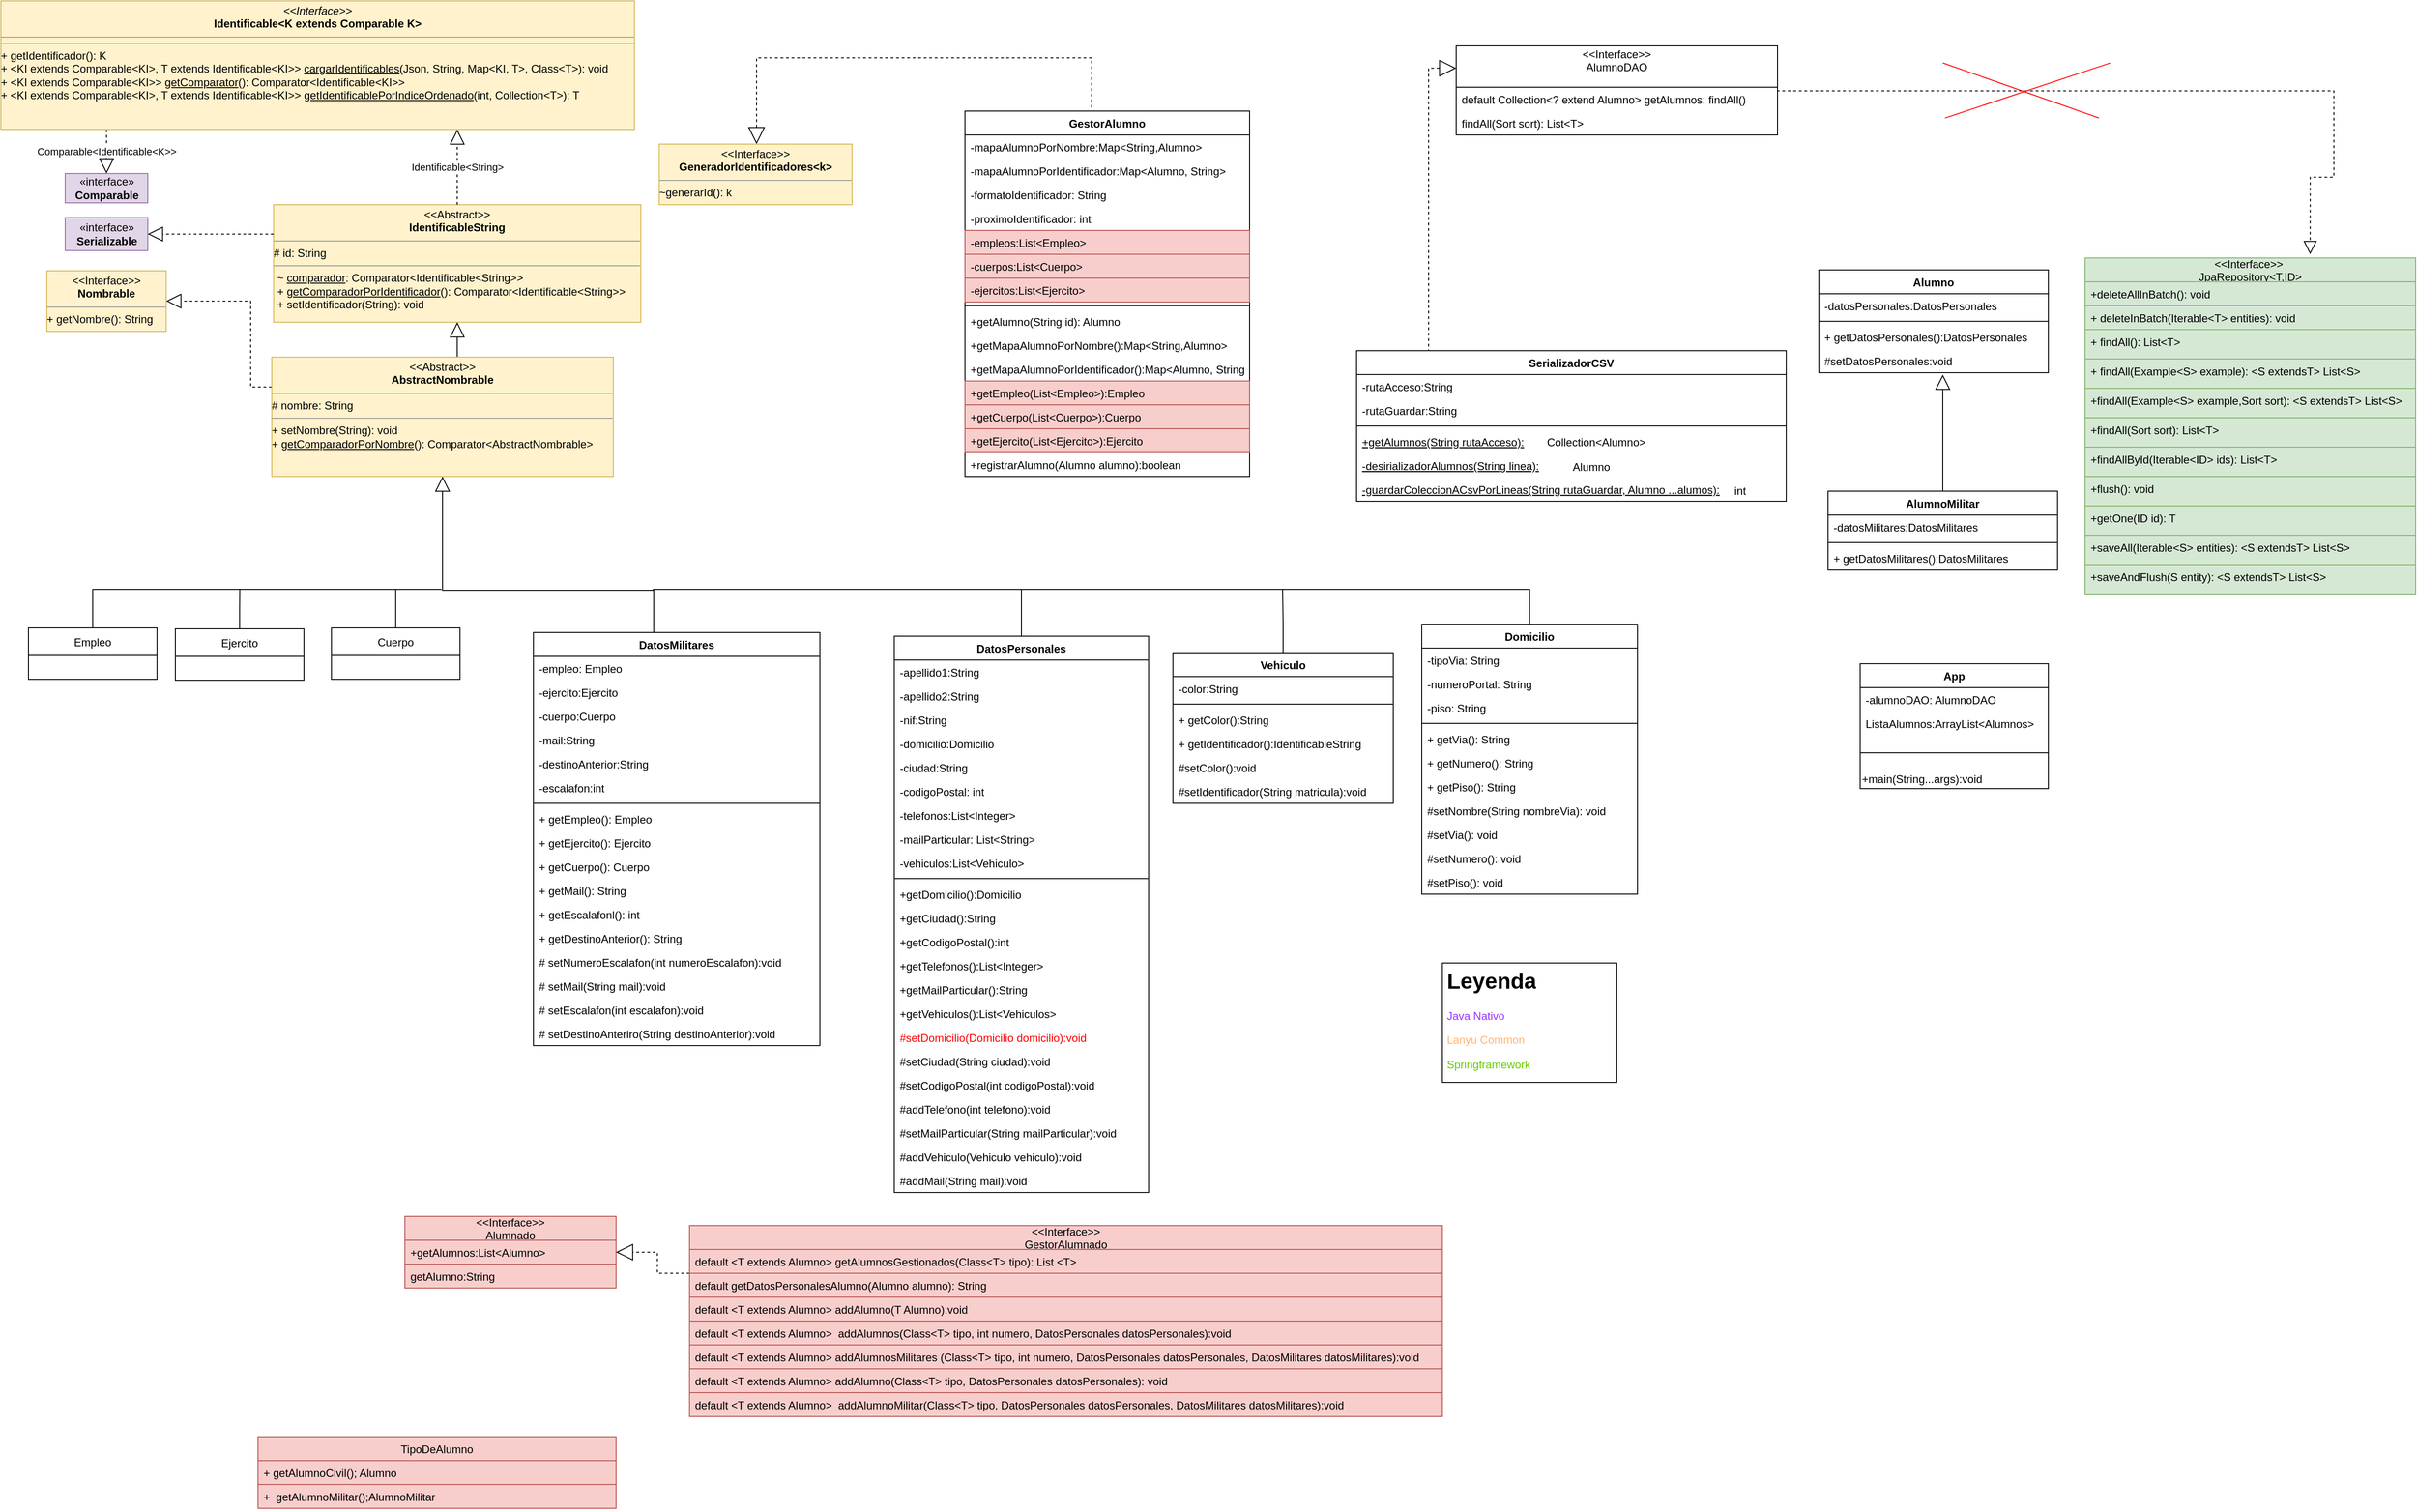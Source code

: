 <mxfile version="10.6.9" type="github"><diagram name="Page-1" id="c4acf3e9-155e-7222-9cf6-157b1a14988f"><mxGraphModel dx="2335" dy="1430" grid="1" gridSize="10" guides="1" tooltips="1" connect="1" arrows="1" fold="1" page="1" pageScale="1" pageWidth="827" pageHeight="1169" background="#ffffff" math="0" shadow="0"><root><mxCell id="0"/><mxCell id="1" parent="0"/><mxCell id="4" value="&lt;p style=&quot;margin: 0px ; margin-top: 4px ; text-align: center&quot;&gt;&amp;lt;&amp;lt;Abstract&amp;gt;&amp;gt;&lt;/p&gt;&lt;div align=&quot;center&quot;&gt;&lt;b&gt;IdentificableString&lt;/b&gt;&lt;/div&gt;&lt;hr size=&quot;1&quot;&gt;# id: String&lt;br&gt;&lt;hr size=&quot;1&quot;&gt;&lt;p style=&quot;margin: 0px ; margin-left: 4px&quot;&gt;~ &lt;u&gt;comparador&lt;/u&gt;: Comparator&amp;lt;Identificable&amp;lt;String&amp;gt;&amp;gt;&lt;/p&gt;&lt;p style=&quot;margin: 0px ; margin-left: 4px&quot;&gt;+ &lt;u&gt;getComparadorPorIdentificador&lt;/u&gt;(): Comparator&amp;lt;Identificable&amp;lt;String&amp;gt;&amp;gt;&lt;/p&gt;&lt;p style=&quot;margin: 0px ; margin-left: 4px&quot;&gt;+ setIdentificador(String): void&lt;br&gt; &lt;/p&gt;" style="verticalAlign=top;align=left;overflow=fill;fontSize=12;fontFamily=Helvetica;html=1;fillColor=#fff2cc;strokeColor=#d6b656;" parent="1" vertex="1"><mxGeometry x="-223" y="298" width="400" height="128" as="geometry"/></mxCell><mxCell id="5" value="«interface»&lt;br&gt;&lt;b&gt;Serializable&lt;/b&gt;" style="html=1;fillColor=#e1d5e7;strokeColor=#9673a6;" parent="1" vertex="1"><mxGeometry x="-450" y="312" width="90" height="36" as="geometry"/></mxCell><mxCell id="6" value="" style="endArrow=block;html=1;exitX=0;exitY=0.25;entryX=1;entryY=0.5;endFill=0;strokeWidth=1;endSize=14;dashed=1;" parent="1" source="4" target="5" edge="1"><mxGeometry width="50" height="50" relative="1" as="geometry"><mxPoint x="-197" y="330" as="sourcePoint"/><mxPoint x="-578" y="1132" as="targetPoint"/></mxGeometry></mxCell><mxCell id="9" value="«interface»&lt;br&gt;&lt;b&gt;Comparable&lt;/b&gt;" style="html=1;fillColor=#e1d5e7;strokeColor=#9673a6;" parent="1" vertex="1"><mxGeometry x="-450" y="264" width="90" height="32" as="geometry"/></mxCell><mxCell id="12" value="Comparable&amp;lt;Identificable&amp;lt;K&amp;gt;&amp;gt;" style="endArrow=block;html=1;entryX=0.5;entryY=0;endFill=0;strokeWidth=1;endSize=14;dashed=1;" parent="1" target="9" edge="1"><mxGeometry width="50" height="50" relative="1" as="geometry"><mxPoint x="-405" y="216" as="sourcePoint"/><mxPoint x="62" y="606" as="targetPoint"/></mxGeometry></mxCell><mxCell id="13" value="Identificable&amp;lt;String&amp;gt;" style="endArrow=block;html=1;exitX=0.5;exitY=0;endFill=0;strokeWidth=1;endSize=14;dashed=1;" parent="1" source="4" edge="1"><mxGeometry width="50" height="50" relative="1" as="geometry"><mxPoint x="47" y="926" as="sourcePoint"/><mxPoint x="-23" y="216" as="targetPoint"/></mxGeometry></mxCell><mxCell id="22" value="&lt;p style=&quot;margin: 0px ; margin-top: 4px ; text-align: center&quot;&gt;&lt;i&gt;&amp;lt;&amp;lt;Interface&amp;gt;&amp;gt;&lt;/i&gt;&lt;br&gt;&lt;b&gt;Identificable&amp;lt;K extends Comparable K&amp;gt;&lt;/b&gt;&lt;/p&gt;&lt;hr size=&quot;1&quot;&gt;&lt;hr size=&quot;1&quot;&gt;&lt;div&gt;+ getIdentificador(): K&lt;br&gt;&lt;/div&gt;&lt;div&gt;+ &amp;lt;KI extends Comparable&amp;lt;KI&amp;gt;, T extends Identificable&amp;lt;KI&amp;gt;&amp;gt; &lt;u&gt;cargarIdentificables&lt;/u&gt;(Json, String, Map&amp;lt;KI, T&amp;gt;, Class&amp;lt;T&amp;gt;): void &lt;br&gt;&lt;/div&gt;&lt;div&gt;+ &amp;lt;KI extends Comparable&amp;lt;KI&amp;gt;&amp;gt; &lt;u&gt;getComparator&lt;/u&gt;(): Comparator&amp;lt;Identificable&amp;lt;KI&amp;gt;&amp;gt;&lt;/div&gt;&lt;div&gt;+ &amp;lt;KI extends Comparable&amp;lt;KI&amp;gt;, T extends Identificable&amp;lt;KI&amp;gt;&amp;gt; &lt;u&gt;getIdentificablePorIndiceOrdenado&lt;/u&gt;(int, Collection&amp;lt;T&amp;gt;): T&amp;nbsp; &lt;/div&gt;" style="verticalAlign=top;align=left;overflow=fill;fontSize=12;fontFamily=Helvetica;html=1;fillColor=#fff2cc;strokeColor=#d6b656;" parent="1" vertex="1"><mxGeometry x="-520" y="76" width="690" height="140" as="geometry"/></mxCell><mxCell id="50" style="edgeStyle=orthogonalEdgeStyle;rounded=0;html=1;entryX=0.5;entryY=1;shadow=0;endArrow=block;endFill=0;endSize=14;jettySize=auto;orthogonalLoop=1;strokeColor=#000000;strokeWidth=1;exitX=0.5;exitY=0;" parent="1" source="24" target="4" edge="1"><mxGeometry relative="1" as="geometry"><mxPoint x="-47" y="429" as="sourcePoint"/><mxPoint x="-47" y="391" as="targetPoint"/></mxGeometry></mxCell><mxCell id="51" style="edgeStyle=orthogonalEdgeStyle;rounded=0;html=1;entryX=1;entryY=0.5;shadow=0;dashed=1;endArrow=block;endFill=0;endSize=14;jettySize=auto;orthogonalLoop=1;strokeColor=#000000;strokeWidth=1;exitX=0;exitY=0.25;" parent="1" source="24" target="35" edge="1"><mxGeometry relative="1" as="geometry"><Array as="points"><mxPoint x="-248" y="497"/><mxPoint x="-248" y="403"/></Array><mxPoint x="-223" y="497" as="sourcePoint"/></mxGeometry></mxCell><mxCell id="24" value="&lt;p style=&quot;margin: 0px ; margin-top: 4px ; text-align: center&quot;&gt;&amp;lt;&amp;lt;Abstract&amp;gt;&amp;gt;&lt;/p&gt;&lt;div align=&quot;center&quot;&gt;&lt;b&gt;AbstractNombrable&lt;/b&gt;&lt;/div&gt;&lt;hr size=&quot;1&quot;&gt;# nombre: String&lt;br&gt;&lt;hr size=&quot;1&quot;&gt;&lt;div&gt;+ setNombre(String): void&lt;/div&gt;&lt;div&gt;+ &lt;u&gt;getComparadorPorNombre&lt;/u&gt;(): Comparator&amp;lt;AbstractNombrable&amp;gt;&lt;/div&gt;" style="verticalAlign=top;align=left;overflow=fill;fontSize=12;fontFamily=Helvetica;html=1;fillColor=#fff2cc;strokeColor=#d6b656;" parent="1" vertex="1"><mxGeometry x="-225" y="464" width="372" height="130" as="geometry"/></mxCell><mxCell id="32" value="&lt;h1&gt;Leyenda&lt;/h1&gt;&lt;p&gt;&lt;font color=&quot;#9933FF&quot;&gt;Java Nativo&lt;/font&gt;&lt;/p&gt;&lt;p&gt;&lt;font color=&quot;#FFB570&quot;&gt;Lanyu Common&lt;/font&gt;&lt;br&gt;&lt;/p&gt;&lt;p&gt;&lt;font color=&quot;#66cc00&quot;&gt;Springframework&lt;/font&gt;&lt;/p&gt;&lt;p&gt;&lt;font color=&quot;#FFB570&quot;&gt;&lt;br&gt;&lt;/font&gt;&lt;/p&gt;" style="text;html=1;strokeColor=#000000;fillColor=#ffffff;spacing=5;spacingTop=-20;whiteSpace=wrap;overflow=hidden;rounded=0;gradientColor=none;" parent="1" vertex="1"><mxGeometry x="1050" y="1124" width="190" height="130" as="geometry"/></mxCell><mxCell id="35" value="&lt;p style=&quot;margin: 0px ; margin-top: 4px ; text-align: center&quot;&gt;&amp;lt;&amp;lt;Interface&amp;gt;&amp;gt;&lt;/p&gt;&lt;div align=&quot;center&quot;&gt;&lt;b&gt;Nombrable&lt;/b&gt;&lt;/div&gt;&lt;hr size=&quot;1&quot;&gt;+ getNombre(): String" style="verticalAlign=top;align=left;overflow=fill;fontSize=12;fontFamily=Helvetica;html=1;fillColor=#fff2cc;strokeColor=#d6b656;" parent="1" vertex="1"><mxGeometry x="-470" y="370" width="130" height="66" as="geometry"/></mxCell><mxCell id="msfHLllbmlHrrfffBT3n-53" value="&lt;&lt;Interface&gt;&gt; &#xA;JpaRepository&lt;T,ID&gt;" style="swimlane;fontStyle=0;childLayout=stackLayout;horizontal=1;startSize=26;fillColor=#d5e8d4;horizontalStack=0;resizeParent=1;resizeParentMax=0;resizeLast=0;collapsible=1;marginBottom=0;strokeColor=#82b366;" parent="1" vertex="1"><mxGeometry x="1750" y="356" width="360" height="366" as="geometry"/></mxCell><mxCell id="msfHLllbmlHrrfffBT3n-54" value="+deleteAllInBatch(): void &#xA;&#xA;" style="text;strokeColor=#82b366;fillColor=#d5e8d4;align=left;verticalAlign=top;spacingLeft=4;spacingRight=4;overflow=hidden;rotatable=0;points=[[0,0.5],[1,0.5]];portConstraint=eastwest;" parent="msfHLllbmlHrrfffBT3n-53" vertex="1"><mxGeometry y="26" width="360" height="26" as="geometry"/></mxCell><mxCell id="msfHLllbmlHrrfffBT3n-55" value="+ deleteInBatch(Iterable&lt;T&gt; entities): void" style="text;strokeColor=#82b366;fillColor=#d5e8d4;align=left;verticalAlign=top;spacingLeft=4;spacingRight=4;overflow=hidden;rotatable=0;points=[[0,0.5],[1,0.5]];portConstraint=eastwest;" parent="msfHLllbmlHrrfffBT3n-53" vertex="1"><mxGeometry y="52" width="360" height="26" as="geometry"/></mxCell><mxCell id="msfHLllbmlHrrfffBT3n-59" value="+ findAll(): List&lt;T&gt;   " style="text;strokeColor=#82b366;fillColor=#d5e8d4;align=left;verticalAlign=top;spacingLeft=4;spacingRight=4;overflow=hidden;rotatable=0;points=[[0,0.5],[1,0.5]];portConstraint=eastwest;" parent="msfHLllbmlHrrfffBT3n-53" vertex="1"><mxGeometry y="78" width="360" height="32" as="geometry"/></mxCell><mxCell id="msfHLllbmlHrrfffBT3n-60" value="+ findAll(Example&lt;S&gt; example): &lt;S extendsT&gt; List&lt;S&gt;" style="text;strokeColor=#82b366;fillColor=#d5e8d4;align=left;verticalAlign=top;spacingLeft=4;spacingRight=4;overflow=hidden;rotatable=0;points=[[0,0.5],[1,0.5]];portConstraint=eastwest;" parent="msfHLllbmlHrrfffBT3n-53" vertex="1"><mxGeometry y="110" width="360" height="32" as="geometry"/></mxCell><mxCell id="msfHLllbmlHrrfffBT3n-61" value="+findAll(Example&lt;S&gt; example,Sort sort): &lt;S extendsT&gt; List&lt;S&gt;" style="text;strokeColor=#82b366;fillColor=#d5e8d4;align=left;verticalAlign=top;spacingLeft=4;spacingRight=4;overflow=hidden;rotatable=0;points=[[0,0.5],[1,0.5]];portConstraint=eastwest;" parent="msfHLllbmlHrrfffBT3n-53" vertex="1"><mxGeometry y="142" width="360" height="32" as="geometry"/></mxCell><mxCell id="msfHLllbmlHrrfffBT3n-62" value="+findAll(Sort sort): List&lt;T&gt;" style="text;strokeColor=#82b366;fillColor=#d5e8d4;align=left;verticalAlign=top;spacingLeft=4;spacingRight=4;overflow=hidden;rotatable=0;points=[[0,0.5],[1,0.5]];portConstraint=eastwest;" parent="msfHLllbmlHrrfffBT3n-53" vertex="1"><mxGeometry y="174" width="360" height="32" as="geometry"/></mxCell><mxCell id="msfHLllbmlHrrfffBT3n-63" value="+findAllById(Iterable&lt;ID&gt; ids): List&lt;T&gt;" style="text;strokeColor=#82b366;fillColor=#d5e8d4;align=left;verticalAlign=top;spacingLeft=4;spacingRight=4;overflow=hidden;rotatable=0;points=[[0,0.5],[1,0.5]];portConstraint=eastwest;" parent="msfHLllbmlHrrfffBT3n-53" vertex="1"><mxGeometry y="206" width="360" height="32" as="geometry"/></mxCell><mxCell id="msfHLllbmlHrrfffBT3n-64" value="+flush(): void" style="text;strokeColor=#82b366;fillColor=#d5e8d4;align=left;verticalAlign=top;spacingLeft=4;spacingRight=4;overflow=hidden;rotatable=0;points=[[0,0.5],[1,0.5]];portConstraint=eastwest;" parent="msfHLllbmlHrrfffBT3n-53" vertex="1"><mxGeometry y="238" width="360" height="32" as="geometry"/></mxCell><mxCell id="msfHLllbmlHrrfffBT3n-65" value="+getOne(ID id): T" style="text;strokeColor=#82b366;fillColor=#d5e8d4;align=left;verticalAlign=top;spacingLeft=4;spacingRight=4;overflow=hidden;rotatable=0;points=[[0,0.5],[1,0.5]];portConstraint=eastwest;" parent="msfHLllbmlHrrfffBT3n-53" vertex="1"><mxGeometry y="270" width="360" height="32" as="geometry"/></mxCell><mxCell id="msfHLllbmlHrrfffBT3n-66" value="+saveAll(Iterable&lt;S&gt; entities): &lt;S extendsT&gt; List&lt;S&gt;" style="text;strokeColor=#82b366;fillColor=#d5e8d4;align=left;verticalAlign=top;spacingLeft=4;spacingRight=4;overflow=hidden;rotatable=0;points=[[0,0.5],[1,0.5]];portConstraint=eastwest;" parent="msfHLllbmlHrrfffBT3n-53" vertex="1"><mxGeometry y="302" width="360" height="32" as="geometry"/></mxCell><mxCell id="msfHLllbmlHrrfffBT3n-56" value="+saveAndFlush(S entity): &lt;S extendsT&gt; List&lt;S&gt;" style="text;strokeColor=#82b366;fillColor=#d5e8d4;align=left;verticalAlign=top;spacingLeft=4;spacingRight=4;overflow=hidden;rotatable=0;points=[[0,0.5],[1,0.5]];portConstraint=eastwest;" parent="msfHLllbmlHrrfffBT3n-53" vertex="1"><mxGeometry y="334" width="360" height="32" as="geometry"/></mxCell><mxCell id="msfHLllbmlHrrfffBT3n-155" style="edgeStyle=orthogonalEdgeStyle;rounded=0;orthogonalLoop=1;jettySize=auto;html=1;endArrow=block;endFill=0;dashed=1;exitX=1;exitY=0.25;exitDx=0;exitDy=0;entryX=0.681;entryY=-0.011;entryDx=0;entryDy=0;entryPerimeter=0;endSize=12;" parent="1" source="n_MExj5oH2bWgq1VtZ4l-53" target="msfHLllbmlHrrfffBT3n-53" edge="1"><mxGeometry relative="1" as="geometry"><Array as="points"><mxPoint x="1415" y="174"/><mxPoint x="2021" y="174"/><mxPoint x="2021" y="268"/><mxPoint x="1995" y="268"/></Array><mxPoint x="1400" y="337" as="sourcePoint"/><mxPoint x="1810" y="369" as="targetPoint"/></mxGeometry></mxCell><mxCell id="msfHLllbmlHrrfffBT3n-151" style="edgeStyle=orthogonalEdgeStyle;rounded=0;orthogonalLoop=1;jettySize=auto;html=1;entryX=0.5;entryY=1;entryDx=0;entryDy=0;endArrow=block;endFill=0;endSize=14;" parent="1" source="msfHLllbmlHrrfffBT3n-71" target="24" edge="1"><mxGeometry relative="1" as="geometry"><Array as="points"><mxPoint x="191" y="718"/><mxPoint x="-39" y="718"/></Array></mxGeometry></mxCell><mxCell id="msfHLllbmlHrrfffBT3n-71" value="DatosMilitares" style="swimlane;fontStyle=1;align=center;verticalAlign=top;childLayout=stackLayout;horizontal=1;startSize=26;horizontalStack=0;resizeParent=1;resizeParentMax=0;resizeLast=0;collapsible=1;marginBottom=0;" parent="1" vertex="1"><mxGeometry x="60" y="764" width="312" height="450" as="geometry"/></mxCell><mxCell id="msfHLllbmlHrrfffBT3n-76" value="-empleo: Empleo&#xA;" style="text;strokeColor=none;fillColor=none;align=left;verticalAlign=top;spacingLeft=4;spacingRight=4;overflow=hidden;rotatable=0;points=[[0,0.5],[1,0.5]];portConstraint=eastwest;" parent="msfHLllbmlHrrfffBT3n-71" vertex="1"><mxGeometry y="26" width="312" height="26" as="geometry"/></mxCell><mxCell id="msfHLllbmlHrrfffBT3n-77" value="-ejercito:Ejercito" style="text;strokeColor=none;fillColor=none;align=left;verticalAlign=top;spacingLeft=4;spacingRight=4;overflow=hidden;rotatable=0;points=[[0,0.5],[1,0.5]];portConstraint=eastwest;" parent="msfHLllbmlHrrfffBT3n-71" vertex="1"><mxGeometry y="52" width="312" height="26" as="geometry"/></mxCell><mxCell id="msfHLllbmlHrrfffBT3n-78" value="-cuerpo:Cuerpo&#xA;&#xA;" style="text;strokeColor=none;fillColor=none;align=left;verticalAlign=top;spacingLeft=4;spacingRight=4;overflow=hidden;rotatable=0;points=[[0,0.5],[1,0.5]];portConstraint=eastwest;" parent="msfHLllbmlHrrfffBT3n-71" vertex="1"><mxGeometry y="78" width="312" height="26" as="geometry"/></mxCell><mxCell id="msfHLllbmlHrrfffBT3n-80" value="-mail:String&#xA;&#xA;" style="text;strokeColor=none;fillColor=none;align=left;verticalAlign=top;spacingLeft=4;spacingRight=4;overflow=hidden;rotatable=0;points=[[0,0.5],[1,0.5]];portConstraint=eastwest;" parent="msfHLllbmlHrrfffBT3n-71" vertex="1"><mxGeometry y="104" width="312" height="26" as="geometry"/></mxCell><mxCell id="n_MExj5oH2bWgq1VtZ4l-70" value="-destinoAnterior:String&#xA;&#xA;" style="text;strokeColor=none;fillColor=none;align=left;verticalAlign=top;spacingLeft=4;spacingRight=4;overflow=hidden;rotatable=0;points=[[0,0.5],[1,0.5]];portConstraint=eastwest;" parent="msfHLllbmlHrrfffBT3n-71" vertex="1"><mxGeometry y="130" width="312" height="26" as="geometry"/></mxCell><mxCell id="msfHLllbmlHrrfffBT3n-72" value="-escalafon:int&#xA;&#xA;" style="text;strokeColor=none;fillColor=none;align=left;verticalAlign=top;spacingLeft=4;spacingRight=4;overflow=hidden;rotatable=0;points=[[0,0.5],[1,0.5]];portConstraint=eastwest;" parent="msfHLllbmlHrrfffBT3n-71" vertex="1"><mxGeometry y="156" width="312" height="26" as="geometry"/></mxCell><mxCell id="msfHLllbmlHrrfffBT3n-73" value="" style="line;strokeWidth=1;fillColor=none;align=left;verticalAlign=middle;spacingTop=-1;spacingLeft=3;spacingRight=3;rotatable=0;labelPosition=right;points=[];portConstraint=eastwest;" parent="msfHLllbmlHrrfffBT3n-71" vertex="1"><mxGeometry y="182" width="312" height="8" as="geometry"/></mxCell><mxCell id="msfHLllbmlHrrfffBT3n-82" value="+ getEmpleo(): Empleo" style="text;strokeColor=none;fillColor=none;align=left;verticalAlign=top;spacingLeft=4;spacingRight=4;overflow=hidden;rotatable=0;points=[[0,0.5],[1,0.5]];portConstraint=eastwest;" parent="msfHLllbmlHrrfffBT3n-71" vertex="1"><mxGeometry y="190" width="312" height="26" as="geometry"/></mxCell><mxCell id="msfHLllbmlHrrfffBT3n-83" value="+ getEjercito(): Ejercito" style="text;strokeColor=none;fillColor=none;align=left;verticalAlign=top;spacingLeft=4;spacingRight=4;overflow=hidden;rotatable=0;points=[[0,0.5],[1,0.5]];portConstraint=eastwest;" parent="msfHLllbmlHrrfffBT3n-71" vertex="1"><mxGeometry y="216" width="312" height="26" as="geometry"/></mxCell><mxCell id="msfHLllbmlHrrfffBT3n-84" value="+ getCuerpo(): Cuerpo" style="text;strokeColor=none;fillColor=none;align=left;verticalAlign=top;spacingLeft=4;spacingRight=4;overflow=hidden;rotatable=0;points=[[0,0.5],[1,0.5]];portConstraint=eastwest;" parent="msfHLllbmlHrrfffBT3n-71" vertex="1"><mxGeometry y="242" width="312" height="26" as="geometry"/></mxCell><mxCell id="ewsRL8N59mJPuZKBWlI7-51" value="+ getMail(): String" style="text;strokeColor=none;fillColor=none;align=left;verticalAlign=top;spacingLeft=4;spacingRight=4;overflow=hidden;rotatable=0;points=[[0,0.5],[1,0.5]];portConstraint=eastwest;" parent="msfHLllbmlHrrfffBT3n-71" vertex="1"><mxGeometry y="268" width="312" height="26" as="geometry"/></mxCell><mxCell id="msfHLllbmlHrrfffBT3n-87" value="+ getEscalafonl(): int" style="text;strokeColor=none;fillColor=none;align=left;verticalAlign=top;spacingLeft=4;spacingRight=4;overflow=hidden;rotatable=0;points=[[0,0.5],[1,0.5]];portConstraint=eastwest;" parent="msfHLllbmlHrrfffBT3n-71" vertex="1"><mxGeometry y="294" width="312" height="26" as="geometry"/></mxCell><mxCell id="msfHLllbmlHrrfffBT3n-88" value="+ getDestinoAnterior(): String" style="text;strokeColor=none;fillColor=none;align=left;verticalAlign=top;spacingLeft=4;spacingRight=4;overflow=hidden;rotatable=0;points=[[0,0.5],[1,0.5]];portConstraint=eastwest;" parent="msfHLllbmlHrrfffBT3n-71" vertex="1"><mxGeometry y="320" width="312" height="26" as="geometry"/></mxCell><mxCell id="msfHLllbmlHrrfffBT3n-93" value="# setNumeroEscalafon(int numeroEscalafon):void" style="text;strokeColor=none;fillColor=none;align=left;verticalAlign=top;spacingLeft=4;spacingRight=4;overflow=hidden;rotatable=0;points=[[0,0.5],[1,0.5]];portConstraint=eastwest;" parent="msfHLllbmlHrrfffBT3n-71" vertex="1"><mxGeometry y="346" width="312" height="26" as="geometry"/></mxCell><mxCell id="ewsRL8N59mJPuZKBWlI7-52" value="# setMail(String mail):void" style="text;strokeColor=none;fillColor=none;align=left;verticalAlign=top;spacingLeft=4;spacingRight=4;overflow=hidden;rotatable=0;points=[[0,0.5],[1,0.5]];portConstraint=eastwest;" parent="msfHLllbmlHrrfffBT3n-71" vertex="1"><mxGeometry y="372" width="312" height="26" as="geometry"/></mxCell><mxCell id="msfHLllbmlHrrfffBT3n-94" value="# setEscalafon(int escalafon):void" style="text;strokeColor=none;fillColor=none;align=left;verticalAlign=top;spacingLeft=4;spacingRight=4;overflow=hidden;rotatable=0;points=[[0,0.5],[1,0.5]];portConstraint=eastwest;" parent="msfHLllbmlHrrfffBT3n-71" vertex="1"><mxGeometry y="398" width="312" height="26" as="geometry"/></mxCell><mxCell id="msfHLllbmlHrrfffBT3n-95" value="# setDestinoAnteriro(String destinoAnterior):void" style="text;strokeColor=none;fillColor=none;align=left;verticalAlign=top;spacingLeft=4;spacingRight=4;overflow=hidden;rotatable=0;points=[[0,0.5],[1,0.5]];portConstraint=eastwest;" parent="msfHLllbmlHrrfffBT3n-71" vertex="1"><mxGeometry y="424" width="312" height="26" as="geometry"/></mxCell><mxCell id="iilNmiiilb-BKF6jrKR5-104" style="edgeStyle=orthogonalEdgeStyle;rounded=0;orthogonalLoop=1;jettySize=auto;html=1;startArrow=none;startFill=0;startSize=16;endArrow=none;endFill=0;endSize=14;targetPerimeterSpacing=2;strokeWidth=1;" parent="1" source="msfHLllbmlHrrfffBT3n-96" edge="1"><mxGeometry relative="1" as="geometry"><mxPoint x="591.5" y="717.0" as="targetPoint"/></mxGeometry></mxCell><mxCell id="msfHLllbmlHrrfffBT3n-96" value="DatosPersonales" style="swimlane;fontStyle=1;align=center;verticalAlign=top;childLayout=stackLayout;horizontal=1;startSize=26;horizontalStack=0;resizeParent=1;resizeParentMax=0;resizeLast=0;collapsible=1;marginBottom=0;" parent="1" vertex="1"><mxGeometry x="453" y="768" width="277" height="606" as="geometry"/></mxCell><mxCell id="n_MExj5oH2bWgq1VtZ4l-68" value="-apellido1:String" style="text;strokeColor=none;fillColor=none;align=left;verticalAlign=top;spacingLeft=4;spacingRight=4;overflow=hidden;rotatable=0;points=[[0,0.5],[1,0.5]];portConstraint=eastwest;" parent="msfHLllbmlHrrfffBT3n-96" vertex="1"><mxGeometry y="26" width="277" height="26" as="geometry"/></mxCell><mxCell id="n_MExj5oH2bWgq1VtZ4l-67" value="-apellido2:String" style="text;strokeColor=none;fillColor=none;align=left;verticalAlign=top;spacingLeft=4;spacingRight=4;overflow=hidden;rotatable=0;points=[[0,0.5],[1,0.5]];portConstraint=eastwest;" parent="msfHLllbmlHrrfffBT3n-96" vertex="1"><mxGeometry y="52" width="277" height="26" as="geometry"/></mxCell><mxCell id="n_MExj5oH2bWgq1VtZ4l-69" value="-nif:String" style="text;strokeColor=none;fillColor=none;align=left;verticalAlign=top;spacingLeft=4;spacingRight=4;overflow=hidden;rotatable=0;points=[[0,0.5],[1,0.5]];portConstraint=eastwest;" parent="msfHLllbmlHrrfffBT3n-96" vertex="1"><mxGeometry y="78" width="277" height="26" as="geometry"/></mxCell><mxCell id="msfHLllbmlHrrfffBT3n-100" value="-domicilio:Domicilio" style="text;strokeColor=none;fillColor=none;align=left;verticalAlign=top;spacingLeft=4;spacingRight=4;overflow=hidden;rotatable=0;points=[[0,0.5],[1,0.5]];portConstraint=eastwest;" parent="msfHLllbmlHrrfffBT3n-96" vertex="1"><mxGeometry y="104" width="277" height="26" as="geometry"/></mxCell><mxCell id="msfHLllbmlHrrfffBT3n-101" value="-ciudad:String" style="text;strokeColor=none;fillColor=none;align=left;verticalAlign=top;spacingLeft=4;spacingRight=4;overflow=hidden;rotatable=0;points=[[0,0.5],[1,0.5]];portConstraint=eastwest;" parent="msfHLllbmlHrrfffBT3n-96" vertex="1"><mxGeometry y="130" width="277" height="26" as="geometry"/></mxCell><mxCell id="msfHLllbmlHrrfffBT3n-103" value="-codigoPostal: int" style="text;strokeColor=none;fillColor=none;align=left;verticalAlign=top;spacingLeft=4;spacingRight=4;overflow=hidden;rotatable=0;points=[[0,0.5],[1,0.5]];portConstraint=eastwest;" parent="msfHLllbmlHrrfffBT3n-96" vertex="1"><mxGeometry y="156" width="277" height="26" as="geometry"/></mxCell><mxCell id="msfHLllbmlHrrfffBT3n-104" value="-telefonos:List&lt;Integer&gt;" style="text;strokeColor=none;fillColor=none;align=left;verticalAlign=top;spacingLeft=4;spacingRight=4;overflow=hidden;rotatable=0;points=[[0,0.5],[1,0.5]];portConstraint=eastwest;" parent="msfHLllbmlHrrfffBT3n-96" vertex="1"><mxGeometry y="182" width="277" height="26" as="geometry"/></mxCell><mxCell id="msfHLllbmlHrrfffBT3n-97" value="-mailParticular: List&lt;String&gt;" style="text;strokeColor=none;fillColor=none;align=left;verticalAlign=top;spacingLeft=4;spacingRight=4;overflow=hidden;rotatable=0;points=[[0,0.5],[1,0.5]];portConstraint=eastwest;" parent="msfHLllbmlHrrfffBT3n-96" vertex="1"><mxGeometry y="208" width="277" height="26" as="geometry"/></mxCell><mxCell id="n_MExj5oH2bWgq1VtZ4l-74" value="-vehiculos:List&lt;Vehiculo&gt;" style="text;strokeColor=none;fillColor=none;align=left;verticalAlign=top;spacingLeft=4;spacingRight=4;overflow=hidden;rotatable=0;points=[[0,0.5],[1,0.5]];portConstraint=eastwest;" parent="msfHLllbmlHrrfffBT3n-96" vertex="1"><mxGeometry y="234" width="277" height="26" as="geometry"/></mxCell><mxCell id="msfHLllbmlHrrfffBT3n-98" value="" style="line;strokeWidth=1;fillColor=none;align=left;verticalAlign=middle;spacingTop=-1;spacingLeft=3;spacingRight=3;rotatable=0;labelPosition=right;points=[];portConstraint=eastwest;" parent="msfHLllbmlHrrfffBT3n-96" vertex="1"><mxGeometry y="260" width="277" height="8" as="geometry"/></mxCell><mxCell id="msfHLllbmlHrrfffBT3n-106" value="+getDomicilio():Domicilio" style="text;strokeColor=none;fillColor=none;align=left;verticalAlign=top;spacingLeft=4;spacingRight=4;overflow=hidden;rotatable=0;points=[[0,0.5],[1,0.5]];portConstraint=eastwest;" parent="msfHLllbmlHrrfffBT3n-96" vertex="1"><mxGeometry y="268" width="277" height="26" as="geometry"/></mxCell><mxCell id="msfHLllbmlHrrfffBT3n-107" value="+getCiudad():String" style="text;strokeColor=none;fillColor=none;align=left;verticalAlign=top;spacingLeft=4;spacingRight=4;overflow=hidden;rotatable=0;points=[[0,0.5],[1,0.5]];portConstraint=eastwest;" parent="msfHLllbmlHrrfffBT3n-96" vertex="1"><mxGeometry y="294" width="277" height="26" as="geometry"/></mxCell><mxCell id="msfHLllbmlHrrfffBT3n-108" value="+getCodigoPostal():int" style="text;strokeColor=none;fillColor=none;align=left;verticalAlign=top;spacingLeft=4;spacingRight=4;overflow=hidden;rotatable=0;points=[[0,0.5],[1,0.5]];portConstraint=eastwest;" parent="msfHLllbmlHrrfffBT3n-96" vertex="1"><mxGeometry y="320" width="277" height="26" as="geometry"/></mxCell><mxCell id="msfHLllbmlHrrfffBT3n-109" value="+getTelefonos():List&lt;Integer&gt;" style="text;strokeColor=none;fillColor=none;align=left;verticalAlign=top;spacingLeft=4;spacingRight=4;overflow=hidden;rotatable=0;points=[[0,0.5],[1,0.5]];portConstraint=eastwest;" parent="msfHLllbmlHrrfffBT3n-96" vertex="1"><mxGeometry y="346" width="277" height="26" as="geometry"/></mxCell><mxCell id="n_MExj5oH2bWgq1VtZ4l-75" value="+getMailParticular():String" style="text;strokeColor=none;fillColor=none;align=left;verticalAlign=top;spacingLeft=4;spacingRight=4;overflow=hidden;rotatable=0;points=[[0,0.5],[1,0.5]];portConstraint=eastwest;" parent="msfHLllbmlHrrfffBT3n-96" vertex="1"><mxGeometry y="372" width="277" height="26" as="geometry"/></mxCell><mxCell id="msfHLllbmlHrrfffBT3n-111" value="+getVehiculos():List&lt;Vehiculos&gt;" style="text;strokeColor=none;fillColor=none;align=left;verticalAlign=top;spacingLeft=4;spacingRight=4;overflow=hidden;rotatable=0;points=[[0,0.5],[1,0.5]];portConstraint=eastwest;" parent="msfHLllbmlHrrfffBT3n-96" vertex="1"><mxGeometry y="398" width="277" height="26" as="geometry"/></mxCell><mxCell id="msfHLllbmlHrrfffBT3n-112" value="#setDomicilio(Domicilio domicilio):void" style="text;strokeColor=none;fillColor=none;align=left;verticalAlign=top;spacingLeft=4;spacingRight=4;overflow=hidden;rotatable=0;points=[[0,0.5],[1,0.5]];portConstraint=eastwest;fontColor=#FF0000;" parent="msfHLllbmlHrrfffBT3n-96" vertex="1"><mxGeometry y="424" width="277" height="26" as="geometry"/></mxCell><mxCell id="msfHLllbmlHrrfffBT3n-113" value="#setCiudad(String ciudad):void" style="text;strokeColor=none;fillColor=none;align=left;verticalAlign=top;spacingLeft=4;spacingRight=4;overflow=hidden;rotatable=0;points=[[0,0.5],[1,0.5]];portConstraint=eastwest;" parent="msfHLllbmlHrrfffBT3n-96" vertex="1"><mxGeometry y="450" width="277" height="26" as="geometry"/></mxCell><mxCell id="msfHLllbmlHrrfffBT3n-114" value="#setCodigoPostal(int codigoPostal):void" style="text;strokeColor=none;fillColor=none;align=left;verticalAlign=top;spacingLeft=4;spacingRight=4;overflow=hidden;rotatable=0;points=[[0,0.5],[1,0.5]];portConstraint=eastwest;" parent="msfHLllbmlHrrfffBT3n-96" vertex="1"><mxGeometry y="476" width="277" height="26" as="geometry"/></mxCell><mxCell id="msfHLllbmlHrrfffBT3n-115" value="#addTelefono(int telefono):void" style="text;strokeColor=none;fillColor=none;align=left;verticalAlign=top;spacingLeft=4;spacingRight=4;overflow=hidden;rotatable=0;points=[[0,0.5],[1,0.5]];portConstraint=eastwest;" parent="msfHLllbmlHrrfffBT3n-96" vertex="1"><mxGeometry y="502" width="277" height="26" as="geometry"/></mxCell><mxCell id="n_MExj5oH2bWgq1VtZ4l-76" value="#setMailParticular(String mailParticular):void" style="text;strokeColor=none;fillColor=none;align=left;verticalAlign=top;spacingLeft=4;spacingRight=4;overflow=hidden;rotatable=0;points=[[0,0.5],[1,0.5]];portConstraint=eastwest;" parent="msfHLllbmlHrrfffBT3n-96" vertex="1"><mxGeometry y="528" width="277" height="26" as="geometry"/></mxCell><mxCell id="ewsRL8N59mJPuZKBWlI7-53" value="#addVehiculo(Vehiculo vehiculo):void" style="text;strokeColor=none;fillColor=none;align=left;verticalAlign=top;spacingLeft=4;spacingRight=4;overflow=hidden;rotatable=0;points=[[0,0.5],[1,0.5]];portConstraint=eastwest;" parent="msfHLllbmlHrrfffBT3n-96" vertex="1"><mxGeometry y="554" width="277" height="26" as="geometry"/></mxCell><mxCell id="msfHLllbmlHrrfffBT3n-99" value="#addMail(String mail):void" style="text;strokeColor=none;fillColor=none;align=left;verticalAlign=top;spacingLeft=4;spacingRight=4;overflow=hidden;rotatable=0;points=[[0,0.5],[1,0.5]];portConstraint=eastwest;" parent="msfHLllbmlHrrfffBT3n-96" vertex="1"><mxGeometry y="580" width="277" height="26" as="geometry"/></mxCell><mxCell id="iilNmiiilb-BKF6jrKR5-62" style="edgeStyle=orthogonalEdgeStyle;rounded=0;orthogonalLoop=1;jettySize=auto;html=1;endArrow=none;endFill=0;endSize=14;strokeWidth=1;entryX=0.445;entryY=-0.007;entryDx=0;entryDy=0;entryPerimeter=0;dashed=1;startArrow=block;startFill=0;targetPerimeterSpacing=2;startSize=16;" parent="1" source="msfHLllbmlHrrfffBT3n-102" target="iilNmiiilb-BKF6jrKR5-51" edge="1"><mxGeometry relative="1" as="geometry"><mxPoint x="1330" y="858" as="targetPoint"/><Array as="points"><mxPoint x="303" y="138"/><mxPoint x="668" y="138"/></Array></mxGeometry></mxCell><mxCell id="msfHLllbmlHrrfffBT3n-102" value="&lt;p style=&quot;margin: 0px ; margin-top: 4px ; text-align: center&quot;&gt;&amp;lt;&amp;lt;Interface&amp;gt;&amp;gt;&lt;/p&gt;&lt;div align=&quot;center&quot;&gt;&lt;b&gt;GeneradorIdentificadores&amp;lt;k&amp;gt;&lt;/b&gt;&lt;/div&gt;&lt;hr size=&quot;1&quot;&gt;~generarId(): k" style="verticalAlign=top;align=left;overflow=fill;fontSize=12;fontFamily=Helvetica;html=1;fillColor=#fff2cc;strokeColor=#d6b656;" parent="1" vertex="1"><mxGeometry x="197" y="232" width="210" height="66" as="geometry"/></mxCell><mxCell id="msfHLllbmlHrrfffBT3n-154" style="edgeStyle=orthogonalEdgeStyle;rounded=0;orthogonalLoop=1;jettySize=auto;html=1;exitX=0.5;exitY=0;exitDx=0;exitDy=0;endArrow=none;endFill=0;" parent="1" source="msfHLllbmlHrrfffBT3n-117" edge="1"><mxGeometry relative="1" as="geometry"><mxPoint x="190" y="717" as="targetPoint"/><Array as="points"><mxPoint x="1145" y="717"/></Array></mxGeometry></mxCell><mxCell id="msfHLllbmlHrrfffBT3n-117" value="Domicilio" style="swimlane;fontStyle=1;align=center;verticalAlign=top;childLayout=stackLayout;horizontal=1;startSize=26;horizontalStack=0;resizeParent=1;resizeParentMax=0;resizeLast=0;collapsible=1;marginBottom=0;" parent="1" vertex="1"><mxGeometry x="1027.5" y="755" width="235" height="294" as="geometry"/></mxCell><mxCell id="msfHLllbmlHrrfffBT3n-128" value="-tipoVia: String" style="text;strokeColor=none;fillColor=none;align=left;verticalAlign=top;spacingLeft=4;spacingRight=4;overflow=hidden;rotatable=0;points=[[0,0.5],[1,0.5]];portConstraint=eastwest;" parent="msfHLllbmlHrrfffBT3n-117" vertex="1"><mxGeometry y="26" width="235" height="26" as="geometry"/></mxCell><mxCell id="msfHLllbmlHrrfffBT3n-129" value="-numeroPortal: String" style="text;strokeColor=none;fillColor=none;align=left;verticalAlign=top;spacingLeft=4;spacingRight=4;overflow=hidden;rotatable=0;points=[[0,0.5],[1,0.5]];portConstraint=eastwest;" parent="msfHLllbmlHrrfffBT3n-117" vertex="1"><mxGeometry y="52" width="235" height="26" as="geometry"/></mxCell><mxCell id="msfHLllbmlHrrfffBT3n-118" value="-piso: String" style="text;strokeColor=none;fillColor=none;align=left;verticalAlign=top;spacingLeft=4;spacingRight=4;overflow=hidden;rotatable=0;points=[[0,0.5],[1,0.5]];portConstraint=eastwest;" parent="msfHLllbmlHrrfffBT3n-117" vertex="1"><mxGeometry y="78" width="235" height="26" as="geometry"/></mxCell><mxCell id="msfHLllbmlHrrfffBT3n-119" value="" style="line;strokeWidth=1;fillColor=none;align=left;verticalAlign=middle;spacingTop=-1;spacingLeft=3;spacingRight=3;rotatable=0;labelPosition=right;points=[];portConstraint=eastwest;" parent="msfHLllbmlHrrfffBT3n-117" vertex="1"><mxGeometry y="104" width="235" height="8" as="geometry"/></mxCell><mxCell id="msfHLllbmlHrrfffBT3n-130" value="+ getVia(): String" style="text;strokeColor=none;fillColor=none;align=left;verticalAlign=top;spacingLeft=4;spacingRight=4;overflow=hidden;rotatable=0;points=[[0,0.5],[1,0.5]];portConstraint=eastwest;" parent="msfHLllbmlHrrfffBT3n-117" vertex="1"><mxGeometry y="112" width="235" height="26" as="geometry"/></mxCell><mxCell id="msfHLllbmlHrrfffBT3n-131" value="+ getNumero(): String" style="text;strokeColor=none;fillColor=none;align=left;verticalAlign=top;spacingLeft=4;spacingRight=4;overflow=hidden;rotatable=0;points=[[0,0.5],[1,0.5]];portConstraint=eastwest;" parent="msfHLllbmlHrrfffBT3n-117" vertex="1"><mxGeometry y="138" width="235" height="26" as="geometry"/></mxCell><mxCell id="msfHLllbmlHrrfffBT3n-132" value="+ getPiso(): String" style="text;strokeColor=none;fillColor=none;align=left;verticalAlign=top;spacingLeft=4;spacingRight=4;overflow=hidden;rotatable=0;points=[[0,0.5],[1,0.5]];portConstraint=eastwest;" parent="msfHLllbmlHrrfffBT3n-117" vertex="1"><mxGeometry y="164" width="235" height="26" as="geometry"/></mxCell><mxCell id="n_MExj5oH2bWgq1VtZ4l-84" value="#setNombre(String nombreVia): void" style="text;strokeColor=none;fillColor=none;align=left;verticalAlign=top;spacingLeft=4;spacingRight=4;overflow=hidden;rotatable=0;points=[[0,0.5],[1,0.5]];portConstraint=eastwest;" parent="msfHLllbmlHrrfffBT3n-117" vertex="1"><mxGeometry y="190" width="235" height="26" as="geometry"/></mxCell><mxCell id="msfHLllbmlHrrfffBT3n-133" value="#setVia(): void" style="text;strokeColor=none;fillColor=none;align=left;verticalAlign=top;spacingLeft=4;spacingRight=4;overflow=hidden;rotatable=0;points=[[0,0.5],[1,0.5]];portConstraint=eastwest;" parent="msfHLllbmlHrrfffBT3n-117" vertex="1"><mxGeometry y="216" width="235" height="26" as="geometry"/></mxCell><mxCell id="msfHLllbmlHrrfffBT3n-134" value="#setNumero(): void" style="text;strokeColor=none;fillColor=none;align=left;verticalAlign=top;spacingLeft=4;spacingRight=4;overflow=hidden;rotatable=0;points=[[0,0.5],[1,0.5]];portConstraint=eastwest;" parent="msfHLllbmlHrrfffBT3n-117" vertex="1"><mxGeometry y="242" width="235" height="26" as="geometry"/></mxCell><mxCell id="msfHLllbmlHrrfffBT3n-120" value="#setPiso(): void" style="text;strokeColor=none;fillColor=none;align=left;verticalAlign=top;spacingLeft=4;spacingRight=4;overflow=hidden;rotatable=0;points=[[0,0.5],[1,0.5]];portConstraint=eastwest;" parent="msfHLllbmlHrrfffBT3n-117" vertex="1"><mxGeometry y="268" width="235" height="26" as="geometry"/></mxCell><mxCell id="iilNmiiilb-BKF6jrKR5-103" style="edgeStyle=orthogonalEdgeStyle;rounded=0;orthogonalLoop=1;jettySize=auto;html=1;exitX=0.5;exitY=0;exitDx=0;exitDy=0;startArrow=none;startFill=0;startSize=16;endArrow=none;endFill=0;endSize=14;targetPerimeterSpacing=2;strokeWidth=1;" parent="1" source="msfHLllbmlHrrfffBT3n-143" edge="1"><mxGeometry relative="1" as="geometry"><mxPoint x="875.941" y="717.0" as="targetPoint"/></mxGeometry></mxCell><mxCell id="msfHLllbmlHrrfffBT3n-143" value="Vehiculo" style="swimlane;fontStyle=1;align=center;verticalAlign=top;childLayout=stackLayout;horizontal=1;startSize=26;horizontalStack=0;resizeParent=1;resizeParentMax=0;resizeLast=0;collapsible=1;marginBottom=0;" parent="1" vertex="1"><mxGeometry x="756.5" y="786" width="240" height="164" as="geometry"/></mxCell><mxCell id="msfHLllbmlHrrfffBT3n-144" value="-color:String" style="text;strokeColor=none;fillColor=none;align=left;verticalAlign=top;spacingLeft=4;spacingRight=4;overflow=hidden;rotatable=0;points=[[0,0.5],[1,0.5]];portConstraint=eastwest;" parent="msfHLllbmlHrrfffBT3n-143" vertex="1"><mxGeometry y="26" width="240" height="26" as="geometry"/></mxCell><mxCell id="msfHLllbmlHrrfffBT3n-145" value="" style="line;strokeWidth=1;fillColor=none;align=left;verticalAlign=middle;spacingTop=-1;spacingLeft=3;spacingRight=3;rotatable=0;labelPosition=right;points=[];portConstraint=eastwest;" parent="msfHLllbmlHrrfffBT3n-143" vertex="1"><mxGeometry y="52" width="240" height="8" as="geometry"/></mxCell><mxCell id="msfHLllbmlHrrfffBT3n-147" value="+ getColor():String" style="text;strokeColor=none;fillColor=none;align=left;verticalAlign=top;spacingLeft=4;spacingRight=4;overflow=hidden;rotatable=0;points=[[0,0.5],[1,0.5]];portConstraint=eastwest;" parent="msfHLllbmlHrrfffBT3n-143" vertex="1"><mxGeometry y="60" width="240" height="26" as="geometry"/></mxCell><mxCell id="n_MExj5oH2bWgq1VtZ4l-82" value="+ getIdentificador():IdentificableString" style="text;strokeColor=none;fillColor=none;align=left;verticalAlign=top;spacingLeft=4;spacingRight=4;overflow=hidden;rotatable=0;points=[[0,0.5],[1,0.5]];portConstraint=eastwest;" parent="msfHLllbmlHrrfffBT3n-143" vertex="1"><mxGeometry y="86" width="240" height="26" as="geometry"/></mxCell><mxCell id="msfHLllbmlHrrfffBT3n-146" value="#setColor():void" style="text;strokeColor=none;fillColor=none;align=left;verticalAlign=top;spacingLeft=4;spacingRight=4;overflow=hidden;rotatable=0;points=[[0,0.5],[1,0.5]];portConstraint=eastwest;" parent="msfHLllbmlHrrfffBT3n-143" vertex="1"><mxGeometry y="112" width="240" height="26" as="geometry"/></mxCell><mxCell id="n_MExj5oH2bWgq1VtZ4l-81" value="#setIdentificador(String matricula):void" style="text;strokeColor=none;fillColor=none;align=left;verticalAlign=top;spacingLeft=4;spacingRight=4;overflow=hidden;rotatable=0;points=[[0,0.5],[1,0.5]];portConstraint=eastwest;" parent="msfHLllbmlHrrfffBT3n-143" vertex="1"><mxGeometry y="138" width="240" height="26" as="geometry"/></mxCell><mxCell id="msfHLllbmlHrrfffBT3n-161" value="Alumno" style="swimlane;fontStyle=1;align=center;verticalAlign=top;childLayout=stackLayout;horizontal=1;startSize=26;horizontalStack=0;resizeParent=1;resizeParentMax=0;resizeLast=0;collapsible=1;marginBottom=0;" parent="1" vertex="1"><mxGeometry x="1460" y="369" width="250" height="112" as="geometry"/></mxCell><mxCell id="msfHLllbmlHrrfffBT3n-166" value="-datosPersonales:DatosPersonales" style="text;strokeColor=none;fillColor=none;align=left;verticalAlign=top;spacingLeft=4;spacingRight=4;overflow=hidden;rotatable=0;points=[[0,0.5],[1,0.5]];portConstraint=eastwest;" parent="msfHLllbmlHrrfffBT3n-161" vertex="1"><mxGeometry y="26" width="250" height="26" as="geometry"/></mxCell><mxCell id="msfHLllbmlHrrfffBT3n-163" value="" style="line;strokeWidth=1;fillColor=none;align=left;verticalAlign=middle;spacingTop=-1;spacingLeft=3;spacingRight=3;rotatable=0;labelPosition=right;points=[];portConstraint=eastwest;" parent="msfHLllbmlHrrfffBT3n-161" vertex="1"><mxGeometry y="52" width="250" height="8" as="geometry"/></mxCell><mxCell id="msfHLllbmlHrrfffBT3n-169" value="+ getDatosPersonales():DatosPersonales" style="text;strokeColor=none;fillColor=none;align=left;verticalAlign=top;spacingLeft=4;spacingRight=4;overflow=hidden;rotatable=0;points=[[0,0.5],[1,0.5]];portConstraint=eastwest;" parent="msfHLllbmlHrrfffBT3n-161" vertex="1"><mxGeometry y="60" width="250" height="26" as="geometry"/></mxCell><mxCell id="msfHLllbmlHrrfffBT3n-174" value="#setDatosPersonales:void" style="text;strokeColor=none;fillColor=none;align=left;verticalAlign=top;spacingLeft=4;spacingRight=4;overflow=hidden;rotatable=0;points=[[0,0.5],[1,0.5]];portConstraint=eastwest;" parent="msfHLllbmlHrrfffBT3n-161" vertex="1"><mxGeometry y="86" width="250" height="26" as="geometry"/></mxCell><mxCell id="msfHLllbmlHrrfffBT3n-175" value="App" style="swimlane;fontStyle=1;align=center;verticalAlign=top;childLayout=stackLayout;horizontal=1;startSize=26;horizontalStack=0;resizeParent=1;resizeParentMax=0;resizeLast=0;collapsible=1;marginBottom=0;fontColor=#000000;strokeColor=#000000;" parent="1" vertex="1"><mxGeometry x="1505" y="798" width="205" height="136" as="geometry"/></mxCell><mxCell id="iilNmiiilb-BKF6jrKR5-88" value="-alumnoDAO: AlumnoDAO" style="text;strokeColor=none;fillColor=none;align=left;verticalAlign=top;spacingLeft=4;spacingRight=4;overflow=hidden;rotatable=0;points=[[0,0.5],[1,0.5]];portConstraint=eastwest;" parent="msfHLllbmlHrrfffBT3n-175" vertex="1"><mxGeometry y="26" width="205" height="26" as="geometry"/></mxCell><mxCell id="msfHLllbmlHrrfffBT3n-176" value="ListaAlumnos:ArrayList&lt;Alumnos&gt;" style="text;strokeColor=none;fillColor=none;align=left;verticalAlign=top;spacingLeft=4;spacingRight=4;overflow=hidden;rotatable=0;points=[[0,0.5],[1,0.5]];portConstraint=eastwest;" parent="msfHLllbmlHrrfffBT3n-175" vertex="1"><mxGeometry y="52" width="205" height="26" as="geometry"/></mxCell><mxCell id="msfHLllbmlHrrfffBT3n-177" value="" style="line;strokeWidth=1;fillColor=none;align=left;verticalAlign=middle;spacingTop=-1;spacingLeft=3;spacingRight=3;rotatable=0;labelPosition=right;points=[];portConstraint=eastwest;" parent="msfHLllbmlHrrfffBT3n-175" vertex="1"><mxGeometry y="78" width="205" height="38" as="geometry"/></mxCell><mxCell id="iilNmiiilb-BKF6jrKR5-90" value="+main(String...args):void" style="text;html=1;resizable=0;points=[];autosize=1;align=left;verticalAlign=top;spacingTop=-4;" parent="msfHLllbmlHrrfffBT3n-175" vertex="1"><mxGeometry y="116" width="205" height="20" as="geometry"/></mxCell><mxCell id="n_MExj5oH2bWgq1VtZ4l-53" value="&lt;&lt;Interface&gt;&gt;&#xA;AlumnoDAO&#xA;" style="swimlane;fontStyle=0;childLayout=stackLayout;horizontal=1;startSize=45;fillColor=none;horizontalStack=0;resizeParent=1;resizeParentMax=0;resizeLast=0;collapsible=1;marginBottom=0;" parent="1" vertex="1"><mxGeometry x="1065" y="125" width="350" height="97" as="geometry"/></mxCell><mxCell id="n_MExj5oH2bWgq1VtZ4l-57" value="default Collection&lt;? extend Alumno&gt; getAlumnos: findAll()" style="text;strokeColor=none;fillColor=none;align=left;verticalAlign=top;spacingLeft=4;spacingRight=4;overflow=hidden;rotatable=0;points=[[0,0.5],[1,0.5]];portConstraint=eastwest;" parent="n_MExj5oH2bWgq1VtZ4l-53" vertex="1"><mxGeometry y="45" width="350" height="26" as="geometry"/></mxCell><mxCell id="n_MExj5oH2bWgq1VtZ4l-55" value="findAll(Sort sort): List&lt;T&gt;" style="text;strokeColor=none;fillColor=none;align=left;verticalAlign=top;spacingLeft=4;spacingRight=4;overflow=hidden;rotatable=0;points=[[0,0.5],[1,0.5]];portConstraint=eastwest;" parent="n_MExj5oH2bWgq1VtZ4l-53" vertex="1"><mxGeometry y="71" width="350" height="26" as="geometry"/></mxCell><mxCell id="n_MExj5oH2bWgq1VtZ4l-61" value="" style="endArrow=none;html=1;strokeColor=#FF0000;" parent="1" edge="1"><mxGeometry width="50" height="50" relative="1" as="geometry"><mxPoint x="1597.5" y="203.571" as="sourcePoint"/><mxPoint x="1777.5" y="143.571" as="targetPoint"/></mxGeometry></mxCell><mxCell id="n_MExj5oH2bWgq1VtZ4l-62" value="" style="endArrow=none;html=1;strokeColor=#FF0000;" parent="1" edge="1"><mxGeometry width="50" height="50" relative="1" as="geometry"><mxPoint x="1765" y="203.5" as="sourcePoint"/><mxPoint x="1595" y="143.5" as="targetPoint"/></mxGeometry></mxCell><mxCell id="iilNmiiilb-BKF6jrKR5-85" style="edgeStyle=orthogonalEdgeStyle;rounded=0;orthogonalLoop=1;jettySize=auto;html=1;startArrow=none;startFill=0;startSize=16;endArrow=block;endFill=0;endSize=14;targetPerimeterSpacing=2;strokeWidth=1;" parent="1" source="n_MExj5oH2bWgq1VtZ4l-85" target="msfHLllbmlHrrfffBT3n-174" edge="1"><mxGeometry relative="1" as="geometry"><mxPoint x="1595" y="537" as="targetPoint"/><Array as="points"><mxPoint x="1595" y="557"/><mxPoint x="1595" y="557"/></Array></mxGeometry></mxCell><mxCell id="n_MExj5oH2bWgq1VtZ4l-85" value="AlumnoMilitar" style="swimlane;fontStyle=1;align=center;verticalAlign=top;childLayout=stackLayout;horizontal=1;startSize=26;horizontalStack=0;resizeParent=1;resizeParentMax=0;resizeLast=0;collapsible=1;marginBottom=0;" parent="1" vertex="1"><mxGeometry x="1470" y="610" width="250" height="86" as="geometry"/></mxCell><mxCell id="n_MExj5oH2bWgq1VtZ4l-86" value="-datosMilitares:DatosMilitares" style="text;strokeColor=none;fillColor=none;align=left;verticalAlign=top;spacingLeft=4;spacingRight=4;overflow=hidden;rotatable=0;points=[[0,0.5],[1,0.5]];portConstraint=eastwest;" parent="n_MExj5oH2bWgq1VtZ4l-85" vertex="1"><mxGeometry y="26" width="250" height="26" as="geometry"/></mxCell><mxCell id="n_MExj5oH2bWgq1VtZ4l-87" value="" style="line;strokeWidth=1;fillColor=none;align=left;verticalAlign=middle;spacingTop=-1;spacingLeft=3;spacingRight=3;rotatable=0;labelPosition=right;points=[];portConstraint=eastwest;" parent="n_MExj5oH2bWgq1VtZ4l-85" vertex="1"><mxGeometry y="52" width="250" height="8" as="geometry"/></mxCell><mxCell id="n_MExj5oH2bWgq1VtZ4l-88" value="+ getDatosMilitares():DatosMilitares" style="text;strokeColor=none;fillColor=none;align=left;verticalAlign=top;spacingLeft=4;spacingRight=4;overflow=hidden;rotatable=0;points=[[0,0.5],[1,0.5]];portConstraint=eastwest;" parent="n_MExj5oH2bWgq1VtZ4l-85" vertex="1"><mxGeometry y="60" width="250" height="26" as="geometry"/></mxCell><mxCell id="iilNmiiilb-BKF6jrKR5-51" value="GestorAlumno" style="swimlane;fontStyle=1;align=center;verticalAlign=top;childLayout=stackLayout;horizontal=1;startSize=26;horizontalStack=0;resizeParent=1;resizeParentMax=0;resizeLast=0;collapsible=1;marginBottom=0;" parent="1" vertex="1"><mxGeometry x="530" y="196" width="310" height="398" as="geometry"/></mxCell><mxCell id="iilNmiiilb-BKF6jrKR5-56" value="-mapaAlumnoPorNombre:Map&lt;String,Alumno&gt;" style="text;strokeColor=none;fillColor=none;align=left;verticalAlign=top;spacingLeft=4;spacingRight=4;overflow=hidden;rotatable=0;points=[[0,0.5],[1,0.5]];portConstraint=eastwest;" parent="iilNmiiilb-BKF6jrKR5-51" vertex="1"><mxGeometry y="26" width="310" height="26" as="geometry"/></mxCell><mxCell id="iilNmiiilb-BKF6jrKR5-57" value="-mapaAlumnoPorIdentificador:Map&lt;Alumno, String&gt;" style="text;strokeColor=none;fillColor=none;align=left;verticalAlign=top;spacingLeft=4;spacingRight=4;overflow=hidden;rotatable=0;points=[[0,0.5],[1,0.5]];portConstraint=eastwest;" parent="iilNmiiilb-BKF6jrKR5-51" vertex="1"><mxGeometry y="52" width="310" height="26" as="geometry"/></mxCell><mxCell id="iilNmiiilb-BKF6jrKR5-58" value="-formatoIdentificador: String" style="text;strokeColor=none;fillColor=none;align=left;verticalAlign=top;spacingLeft=4;spacingRight=4;overflow=hidden;rotatable=0;points=[[0,0.5],[1,0.5]];portConstraint=eastwest;" parent="iilNmiiilb-BKF6jrKR5-51" vertex="1"><mxGeometry y="78" width="310" height="26" as="geometry"/></mxCell><mxCell id="iilNmiiilb-BKF6jrKR5-59" value="-proximoIdentificador: int" style="text;align=left;verticalAlign=top;spacingLeft=4;spacingRight=4;overflow=hidden;rotatable=0;points=[[0,0.5],[1,0.5]];portConstraint=eastwest;" parent="iilNmiiilb-BKF6jrKR5-51" vertex="1"><mxGeometry y="104" width="310" height="26" as="geometry"/></mxCell><mxCell id="iilNmiiilb-BKF6jrKR5-60" value="-empleos:List&lt;Empleo&gt;" style="text;strokeColor=#b85450;fillColor=#f8cecc;align=left;verticalAlign=top;spacingLeft=4;spacingRight=4;overflow=hidden;rotatable=0;points=[[0,0.5],[1,0.5]];portConstraint=eastwest;" parent="iilNmiiilb-BKF6jrKR5-51" vertex="1"><mxGeometry y="130" width="310" height="26" as="geometry"/></mxCell><mxCell id="iilNmiiilb-BKF6jrKR5-61" value="-cuerpos:List&lt;Cuerpo&gt;" style="text;strokeColor=#b85450;fillColor=#f8cecc;align=left;verticalAlign=top;spacingLeft=4;spacingRight=4;overflow=hidden;rotatable=0;points=[[0,0.5],[1,0.5]];portConstraint=eastwest;" parent="iilNmiiilb-BKF6jrKR5-51" vertex="1"><mxGeometry y="156" width="310" height="26" as="geometry"/></mxCell><mxCell id="iilNmiiilb-BKF6jrKR5-52" value="-ejercitos:List&lt;Ejercito&gt;" style="text;strokeColor=#b85450;fillColor=#f8cecc;align=left;verticalAlign=top;spacingLeft=4;spacingRight=4;overflow=hidden;rotatable=0;points=[[0,0.5],[1,0.5]];portConstraint=eastwest;" parent="iilNmiiilb-BKF6jrKR5-51" vertex="1"><mxGeometry y="182" width="310" height="26" as="geometry"/></mxCell><mxCell id="iilNmiiilb-BKF6jrKR5-53" value="" style="line;strokeWidth=1;fillColor=none;align=left;verticalAlign=middle;spacingTop=-1;spacingLeft=3;spacingRight=3;rotatable=0;labelPosition=right;points=[];portConstraint=eastwest;" parent="iilNmiiilb-BKF6jrKR5-51" vertex="1"><mxGeometry y="208" width="310" height="8" as="geometry"/></mxCell><mxCell id="iilNmiiilb-BKF6jrKR5-70" value="+getAlumno(String id): Alumno" style="text;strokeColor=none;fillColor=none;align=left;verticalAlign=top;spacingLeft=4;spacingRight=4;overflow=hidden;rotatable=0;points=[[0,0.5],[1,0.5]];portConstraint=eastwest;" parent="iilNmiiilb-BKF6jrKR5-51" vertex="1"><mxGeometry y="216" width="310" height="26" as="geometry"/></mxCell><mxCell id="iilNmiiilb-BKF6jrKR5-64" value="+getMapaAlumnoPorNombre():Map&lt;String,Alumno&gt;" style="text;strokeColor=none;fillColor=none;align=left;verticalAlign=top;spacingLeft=4;spacingRight=4;overflow=hidden;rotatable=0;points=[[0,0.5],[1,0.5]];portConstraint=eastwest;" parent="iilNmiiilb-BKF6jrKR5-51" vertex="1"><mxGeometry y="242" width="310" height="26" as="geometry"/></mxCell><mxCell id="iilNmiiilb-BKF6jrKR5-65" value="+getMapaAlumnoPorIdentificador():Map&lt;Alumno, String&gt;" style="text;strokeColor=none;fillColor=none;align=left;verticalAlign=top;spacingLeft=4;spacingRight=4;overflow=hidden;rotatable=0;points=[[0,0.5],[1,0.5]];portConstraint=eastwest;" parent="iilNmiiilb-BKF6jrKR5-51" vertex="1"><mxGeometry y="268" width="310" height="26" as="geometry"/></mxCell><mxCell id="iilNmiiilb-BKF6jrKR5-66" value="+getEmpleo(List&lt;Empleo&gt;):Empleo" style="text;strokeColor=#b85450;fillColor=#f8cecc;align=left;verticalAlign=top;spacingLeft=4;spacingRight=4;overflow=hidden;rotatable=0;points=[[0,0.5],[1,0.5]];portConstraint=eastwest;" parent="iilNmiiilb-BKF6jrKR5-51" vertex="1"><mxGeometry y="294" width="310" height="26" as="geometry"/></mxCell><mxCell id="iilNmiiilb-BKF6jrKR5-67" value="+getCuerpo(List&lt;Cuerpo&gt;):Cuerpo" style="text;strokeColor=#b85450;fillColor=#f8cecc;align=left;verticalAlign=top;spacingLeft=4;spacingRight=4;overflow=hidden;rotatable=0;points=[[0,0.5],[1,0.5]];portConstraint=eastwest;" parent="iilNmiiilb-BKF6jrKR5-51" vertex="1"><mxGeometry y="320" width="310" height="26" as="geometry"/></mxCell><mxCell id="iilNmiiilb-BKF6jrKR5-68" value="+getEjercito(List&lt;Ejercito&gt;):Ejercito" style="text;strokeColor=#b85450;fillColor=#f8cecc;align=left;verticalAlign=top;spacingLeft=4;spacingRight=4;overflow=hidden;rotatable=0;points=[[0,0.5],[1,0.5]];portConstraint=eastwest;" parent="iilNmiiilb-BKF6jrKR5-51" vertex="1"><mxGeometry y="346" width="310" height="26" as="geometry"/></mxCell><mxCell id="iilNmiiilb-BKF6jrKR5-54" value="+registrarAlumno(Alumno alumno):boolean" style="text;strokeColor=none;fillColor=none;align=left;verticalAlign=top;spacingLeft=4;spacingRight=4;overflow=hidden;rotatable=0;points=[[0,0.5],[1,0.5]];portConstraint=eastwest;" parent="iilNmiiilb-BKF6jrKR5-51" vertex="1"><mxGeometry y="372" width="310" height="26" as="geometry"/></mxCell><mxCell id="iilNmiiilb-BKF6jrKR5-79" style="edgeStyle=orthogonalEdgeStyle;rounded=0;orthogonalLoop=1;jettySize=auto;html=1;exitX=0.5;exitY=0;exitDx=0;exitDy=0;startArrow=none;startFill=0;startSize=16;endArrow=none;endFill=0;endSize=14;targetPerimeterSpacing=2;strokeWidth=1;" parent="1" source="iilNmiiilb-BKF6jrKR5-71" edge="1"><mxGeometry relative="1" as="geometry"><mxPoint x="-90" y="717" as="targetPoint"/></mxGeometry></mxCell><mxCell id="iilNmiiilb-BKF6jrKR5-71" value="Cuerpo" style="swimlane;fontStyle=0;childLayout=stackLayout;horizontal=1;startSize=30;fillColor=none;horizontalStack=0;resizeParent=1;resizeParentMax=0;resizeLast=0;collapsible=1;marginBottom=0;" parent="1" vertex="1"><mxGeometry x="-160" y="759" width="140" height="56" as="geometry"/></mxCell><mxCell id="iilNmiiilb-BKF6jrKR5-101" style="edgeStyle=orthogonalEdgeStyle;rounded=0;orthogonalLoop=1;jettySize=auto;html=1;exitX=0.5;exitY=0;exitDx=0;exitDy=0;startArrow=none;startFill=0;startSize=16;endArrow=none;endFill=0;endSize=14;targetPerimeterSpacing=2;strokeWidth=1;" parent="1" source="iilNmiiilb-BKF6jrKR5-76" edge="1"><mxGeometry relative="1" as="geometry"><mxPoint x="-259.833" y="717" as="targetPoint"/></mxGeometry></mxCell><mxCell id="iilNmiiilb-BKF6jrKR5-76" value="Ejercito" style="swimlane;fontStyle=0;childLayout=stackLayout;horizontal=1;startSize=30;fillColor=none;horizontalStack=0;resizeParent=1;resizeParentMax=0;resizeLast=0;collapsible=1;marginBottom=0;" parent="1" vertex="1"><mxGeometry x="-330" y="760" width="140" height="56" as="geometry"/></mxCell><mxCell id="iilNmiiilb-BKF6jrKR5-80" style="edgeStyle=orthogonalEdgeStyle;rounded=0;orthogonalLoop=1;jettySize=auto;html=1;exitX=0.5;exitY=0;exitDx=0;exitDy=0;startArrow=none;startFill=0;startSize=16;endArrow=none;endFill=0;endSize=14;targetPerimeterSpacing=2;strokeWidth=1;" parent="1" source="iilNmiiilb-BKF6jrKR5-77" edge="1"><mxGeometry relative="1" as="geometry"><mxPoint x="-40" y="717" as="targetPoint"/><Array as="points"><mxPoint x="-420" y="717"/></Array></mxGeometry></mxCell><mxCell id="iilNmiiilb-BKF6jrKR5-77" value="Empleo" style="swimlane;fontStyle=0;childLayout=stackLayout;horizontal=1;startSize=30;fillColor=none;horizontalStack=0;resizeParent=1;resizeParentMax=0;resizeLast=0;collapsible=1;marginBottom=0;" parent="1" vertex="1"><mxGeometry x="-490" y="759" width="140" height="56" as="geometry"/></mxCell><mxCell id="iilNmiiilb-BKF6jrKR5-106" style="edgeStyle=orthogonalEdgeStyle;rounded=0;orthogonalLoop=1;jettySize=auto;html=1;exitX=0.5;exitY=0;exitDx=0;exitDy=0;startArrow=none;startFill=0;startSize=16;endArrow=block;endFill=0;endSize=16;targetPerimeterSpacing=2;strokeWidth=1;dashed=1;entryX=0;entryY=0.25;entryDx=0;entryDy=0;" parent="1" source="iilNmiiilb-BKF6jrKR5-81" target="n_MExj5oH2bWgq1VtZ4l-53" edge="1"><mxGeometry relative="1" as="geometry"><mxPoint x="1050" y="149" as="targetPoint"/><Array as="points"><mxPoint x="1191" y="458"/><mxPoint x="1035" y="458"/><mxPoint x="1035" y="149"/></Array></mxGeometry></mxCell><mxCell id="iilNmiiilb-BKF6jrKR5-81" value="SerializadorCSV" style="swimlane;fontStyle=1;align=center;verticalAlign=top;childLayout=stackLayout;horizontal=1;startSize=26;horizontalStack=0;resizeParent=1;resizeParentMax=0;resizeLast=0;collapsible=1;marginBottom=0;" parent="1" vertex="1"><mxGeometry x="956.5" y="457" width="468" height="164" as="geometry"/></mxCell><mxCell id="iilNmiiilb-BKF6jrKR5-99" value="-rutaAcceso:String" style="text;strokeColor=none;fillColor=none;align=left;verticalAlign=top;spacingLeft=4;spacingRight=4;overflow=hidden;rotatable=0;points=[[0,0.5],[1,0.5]];portConstraint=eastwest;" parent="iilNmiiilb-BKF6jrKR5-81" vertex="1"><mxGeometry y="26" width="468" height="26" as="geometry"/></mxCell><mxCell id="iilNmiiilb-BKF6jrKR5-82" value="-rutaGuardar:String" style="text;strokeColor=none;fillColor=none;align=left;verticalAlign=top;spacingLeft=4;spacingRight=4;overflow=hidden;rotatable=0;points=[[0,0.5],[1,0.5]];portConstraint=eastwest;" parent="iilNmiiilb-BKF6jrKR5-81" vertex="1"><mxGeometry y="52" width="468" height="26" as="geometry"/></mxCell><mxCell id="iilNmiiilb-BKF6jrKR5-100" value="" style="group" parent="iilNmiiilb-BKF6jrKR5-81" vertex="1" connectable="0"><mxGeometry y="78" width="468" height="86" as="geometry"/></mxCell><mxCell id="iilNmiiilb-BKF6jrKR5-83" value="" style="line;strokeWidth=1;fillColor=none;align=left;verticalAlign=middle;spacingTop=-1;spacingLeft=3;spacingRight=3;rotatable=0;labelPosition=right;points=[];portConstraint=eastwest;" parent="iilNmiiilb-BKF6jrKR5-100" vertex="1"><mxGeometry width="468" height="8" as="geometry"/></mxCell><mxCell id="iilNmiiilb-BKF6jrKR5-91" value="+getAlumnos(String rutaAcceso):" style="text;strokeColor=none;fillColor=none;align=left;verticalAlign=top;spacingLeft=4;spacingRight=4;overflow=hidden;rotatable=0;points=[[0,0.5],[1,0.5]];portConstraint=eastwest;fontStyle=4" parent="iilNmiiilb-BKF6jrKR5-100" vertex="1"><mxGeometry y="8" width="468" height="26" as="geometry"/></mxCell><mxCell id="iilNmiiilb-BKF6jrKR5-97" value="-desirializadorAlumnos(String linea):" style="text;strokeColor=none;fillColor=none;align=left;verticalAlign=top;spacingLeft=4;spacingRight=4;overflow=hidden;rotatable=0;points=[[0,0.5],[1,0.5]];portConstraint=eastwest;fontStyle=4" parent="iilNmiiilb-BKF6jrKR5-100" vertex="1"><mxGeometry y="34" width="468" height="26" as="geometry"/></mxCell><mxCell id="iilNmiiilb-BKF6jrKR5-84" value="-guardarColeccionACsvPorLineas(String rutaGuardar, Alumno ...alumos):" style="text;strokeColor=none;fillColor=none;align=left;verticalAlign=top;spacingLeft=4;spacingRight=4;overflow=hidden;rotatable=0;points=[[0,0.5],[1,0.5]];portConstraint=eastwest;fontStyle=4" parent="iilNmiiilb-BKF6jrKR5-100" vertex="1"><mxGeometry y="60" width="468" height="26" as="geometry"/></mxCell><mxCell id="iilNmiiilb-BKF6jrKR5-92" value="Alumno" style="text;html=1;resizable=0;points=[];autosize=1;align=left;verticalAlign=top;spacingTop=-4;" parent="iilNmiiilb-BKF6jrKR5-100" vertex="1"><mxGeometry x="233" y="39" width="60" height="20" as="geometry"/></mxCell><mxCell id="iilNmiiilb-BKF6jrKR5-95" value="Collection&amp;lt;Alumno&amp;gt;" style="text;html=1;resizable=0;points=[];autosize=1;align=left;verticalAlign=top;spacingTop=-4;" parent="iilNmiiilb-BKF6jrKR5-100" vertex="1"><mxGeometry x="205" y="12" width="120" height="20" as="geometry"/></mxCell><mxCell id="iilNmiiilb-BKF6jrKR5-98" value="int" style="text;html=1;resizable=0;points=[];autosize=1;align=left;verticalAlign=top;spacingTop=-4;" parent="iilNmiiilb-BKF6jrKR5-100" vertex="1"><mxGeometry x="409.5" y="65" width="30" height="20" as="geometry"/></mxCell><mxCell id="Qxc2BT9WK5XD2sLfbQwn-51" value="&lt;&lt;Interface&gt;&gt;&#xA;Alumnado" style="swimlane;fontStyle=0;childLayout=stackLayout;horizontal=1;startSize=26;fillColor=#f8cecc;horizontalStack=0;resizeParent=1;resizeParentMax=0;resizeLast=0;collapsible=1;marginBottom=0;strokeColor=#b85450;" parent="1" vertex="1"><mxGeometry x="-80" y="1400" width="230" height="78" as="geometry"/></mxCell><mxCell id="Qxc2BT9WK5XD2sLfbQwn-52" value="+getAlumnos:List&lt;Alumno&gt;" style="text;strokeColor=#b85450;fillColor=#f8cecc;align=left;verticalAlign=top;spacingLeft=4;spacingRight=4;overflow=hidden;rotatable=0;points=[[0,0.5],[1,0.5]];portConstraint=eastwest;" parent="Qxc2BT9WK5XD2sLfbQwn-51" vertex="1"><mxGeometry y="26" width="230" height="26" as="geometry"/></mxCell><mxCell id="Qxc2BT9WK5XD2sLfbQwn-53" value="getAlumno:String" style="text;strokeColor=#b85450;fillColor=#f8cecc;align=left;verticalAlign=top;spacingLeft=4;spacingRight=4;overflow=hidden;rotatable=0;points=[[0,0.5],[1,0.5]];portConstraint=eastwest;" parent="Qxc2BT9WK5XD2sLfbQwn-51" vertex="1"><mxGeometry y="52" width="230" height="26" as="geometry"/></mxCell><mxCell id="Qxc2BT9WK5XD2sLfbQwn-59" style="edgeStyle=orthogonalEdgeStyle;rounded=0;orthogonalLoop=1;jettySize=auto;html=1;exitX=0;exitY=0.25;exitDx=0;exitDy=0;dashed=1;endArrow=block;endFill=0;endSize=16;strokeWidth=1;startSize=7;" parent="1" source="Qxc2BT9WK5XD2sLfbQwn-56" target="Qxc2BT9WK5XD2sLfbQwn-51" edge="1"><mxGeometry relative="1" as="geometry"/></mxCell><mxCell id="Qxc2BT9WK5XD2sLfbQwn-56" value="&lt;&lt;Interface&gt;&gt;&#xA;GestorAlumnado" style="swimlane;fontStyle=0;childLayout=stackLayout;horizontal=1;startSize=26;fillColor=#f8cecc;horizontalStack=0;resizeParent=1;resizeParentMax=0;resizeLast=0;collapsible=1;marginBottom=0;strokeColor=#b85450;" parent="1" vertex="1"><mxGeometry x="230" y="1410" width="820" height="208" as="geometry"/></mxCell><mxCell id="Qxc2BT9WK5XD2sLfbQwn-57" value="default &lt;T extends Alumno&gt; getAlumnosGestionados(Class&lt;T&gt; tipo): List &lt;T&gt;" style="text;strokeColor=#b85450;fillColor=#f8cecc;align=left;verticalAlign=top;spacingLeft=4;spacingRight=4;overflow=hidden;rotatable=0;points=[[0,0.5],[1,0.5]];portConstraint=eastwest;" parent="Qxc2BT9WK5XD2sLfbQwn-56" vertex="1"><mxGeometry y="26" width="820" height="26" as="geometry"/></mxCell><mxCell id="Qxc2BT9WK5XD2sLfbQwn-60" value="default getDatosPersonalesAlumno(Alumno alumno): String" style="text;strokeColor=#b85450;fillColor=#f8cecc;align=left;verticalAlign=top;spacingLeft=4;spacingRight=4;overflow=hidden;rotatable=0;points=[[0,0.5],[1,0.5]];portConstraint=eastwest;" parent="Qxc2BT9WK5XD2sLfbQwn-56" vertex="1"><mxGeometry y="52" width="820" height="26" as="geometry"/></mxCell><mxCell id="Qxc2BT9WK5XD2sLfbQwn-61" value="default &lt;T extends Alumno&gt; addAlumno(T Alumno):void" style="text;strokeColor=#b85450;fillColor=#f8cecc;align=left;verticalAlign=top;spacingLeft=4;spacingRight=4;overflow=hidden;rotatable=0;points=[[0,0.5],[1,0.5]];portConstraint=eastwest;" parent="Qxc2BT9WK5XD2sLfbQwn-56" vertex="1"><mxGeometry y="78" width="820" height="26" as="geometry"/></mxCell><mxCell id="Qxc2BT9WK5XD2sLfbQwn-62" value="default &lt;T extends Alumno&gt;  addAlumnos(Class&lt;T&gt; tipo, int numero, DatosPersonales datosPersonales):void" style="text;strokeColor=#b85450;fillColor=#f8cecc;align=left;verticalAlign=top;spacingLeft=4;spacingRight=4;overflow=hidden;rotatable=0;points=[[0,0.5],[1,0.5]];portConstraint=eastwest;" parent="Qxc2BT9WK5XD2sLfbQwn-56" vertex="1"><mxGeometry y="104" width="820" height="26" as="geometry"/></mxCell><mxCell id="Qxc2BT9WK5XD2sLfbQwn-63" value="default &lt;T extends Alumno&gt; addAlumnosMilitares (Class&lt;T&gt; tipo, int numero, DatosPersonales datosPersonales, DatosMilitares datosMilitares):void" style="text;strokeColor=#b85450;fillColor=#f8cecc;align=left;verticalAlign=top;spacingLeft=4;spacingRight=4;overflow=hidden;rotatable=0;points=[[0,0.5],[1,0.5]];portConstraint=eastwest;" parent="Qxc2BT9WK5XD2sLfbQwn-56" vertex="1"><mxGeometry y="130" width="820" height="26" as="geometry"/></mxCell><mxCell id="Qxc2BT9WK5XD2sLfbQwn-64" value="default &lt;T extends Alumno&gt; addAlumno(Class&lt;T&gt; tipo, DatosPersonales datosPersonales): void" style="text;strokeColor=#b85450;fillColor=#f8cecc;align=left;verticalAlign=top;spacingLeft=4;spacingRight=4;overflow=hidden;rotatable=0;points=[[0,0.5],[1,0.5]];portConstraint=eastwest;" parent="Qxc2BT9WK5XD2sLfbQwn-56" vertex="1"><mxGeometry y="156" width="820" height="26" as="geometry"/></mxCell><mxCell id="Qxc2BT9WK5XD2sLfbQwn-58" value="default &lt;T extends Alumno&gt;  addAlumnoMilitar(Class&lt;T&gt; tipo, DatosPersonales datosPersonales, DatosMilitares datosMilitares):void" style="text;strokeColor=#b85450;fillColor=#f8cecc;align=left;verticalAlign=top;spacingLeft=4;spacingRight=4;overflow=hidden;rotatable=0;points=[[0,0.5],[1,0.5]];portConstraint=eastwest;" parent="Qxc2BT9WK5XD2sLfbQwn-56" vertex="1"><mxGeometry y="182" width="820" height="26" as="geometry"/></mxCell><mxCell id="Qxc2BT9WK5XD2sLfbQwn-65" value="TipoDeAlumno" style="swimlane;fontStyle=0;childLayout=stackLayout;horizontal=1;startSize=26;fillColor=#f8cecc;horizontalStack=0;resizeParent=1;resizeParentMax=0;resizeLast=0;collapsible=1;marginBottom=0;strokeColor=#b85450;" parent="1" vertex="1"><mxGeometry x="-240" y="1640" width="390" height="78" as="geometry"/></mxCell><mxCell id="Qxc2BT9WK5XD2sLfbQwn-66" value="+ getAlumnoCivil(); Alumno&#xA;" style="text;strokeColor=#b85450;fillColor=#f8cecc;align=left;verticalAlign=top;spacingLeft=4;spacingRight=4;overflow=hidden;rotatable=0;points=[[0,0.5],[1,0.5]];portConstraint=eastwest;" parent="Qxc2BT9WK5XD2sLfbQwn-65" vertex="1"><mxGeometry y="26" width="390" height="26" as="geometry"/></mxCell><mxCell id="Qxc2BT9WK5XD2sLfbQwn-67" value="+  getAlumnoMilitar();AlumnoMilitar&#xA;" style="text;strokeColor=#b85450;fillColor=#f8cecc;align=left;verticalAlign=top;spacingLeft=4;spacingRight=4;overflow=hidden;rotatable=0;points=[[0,0.5],[1,0.5]];portConstraint=eastwest;" parent="Qxc2BT9WK5XD2sLfbQwn-65" vertex="1"><mxGeometry y="52" width="390" height="26" as="geometry"/></mxCell></root></mxGraphModel></diagram></mxfile>